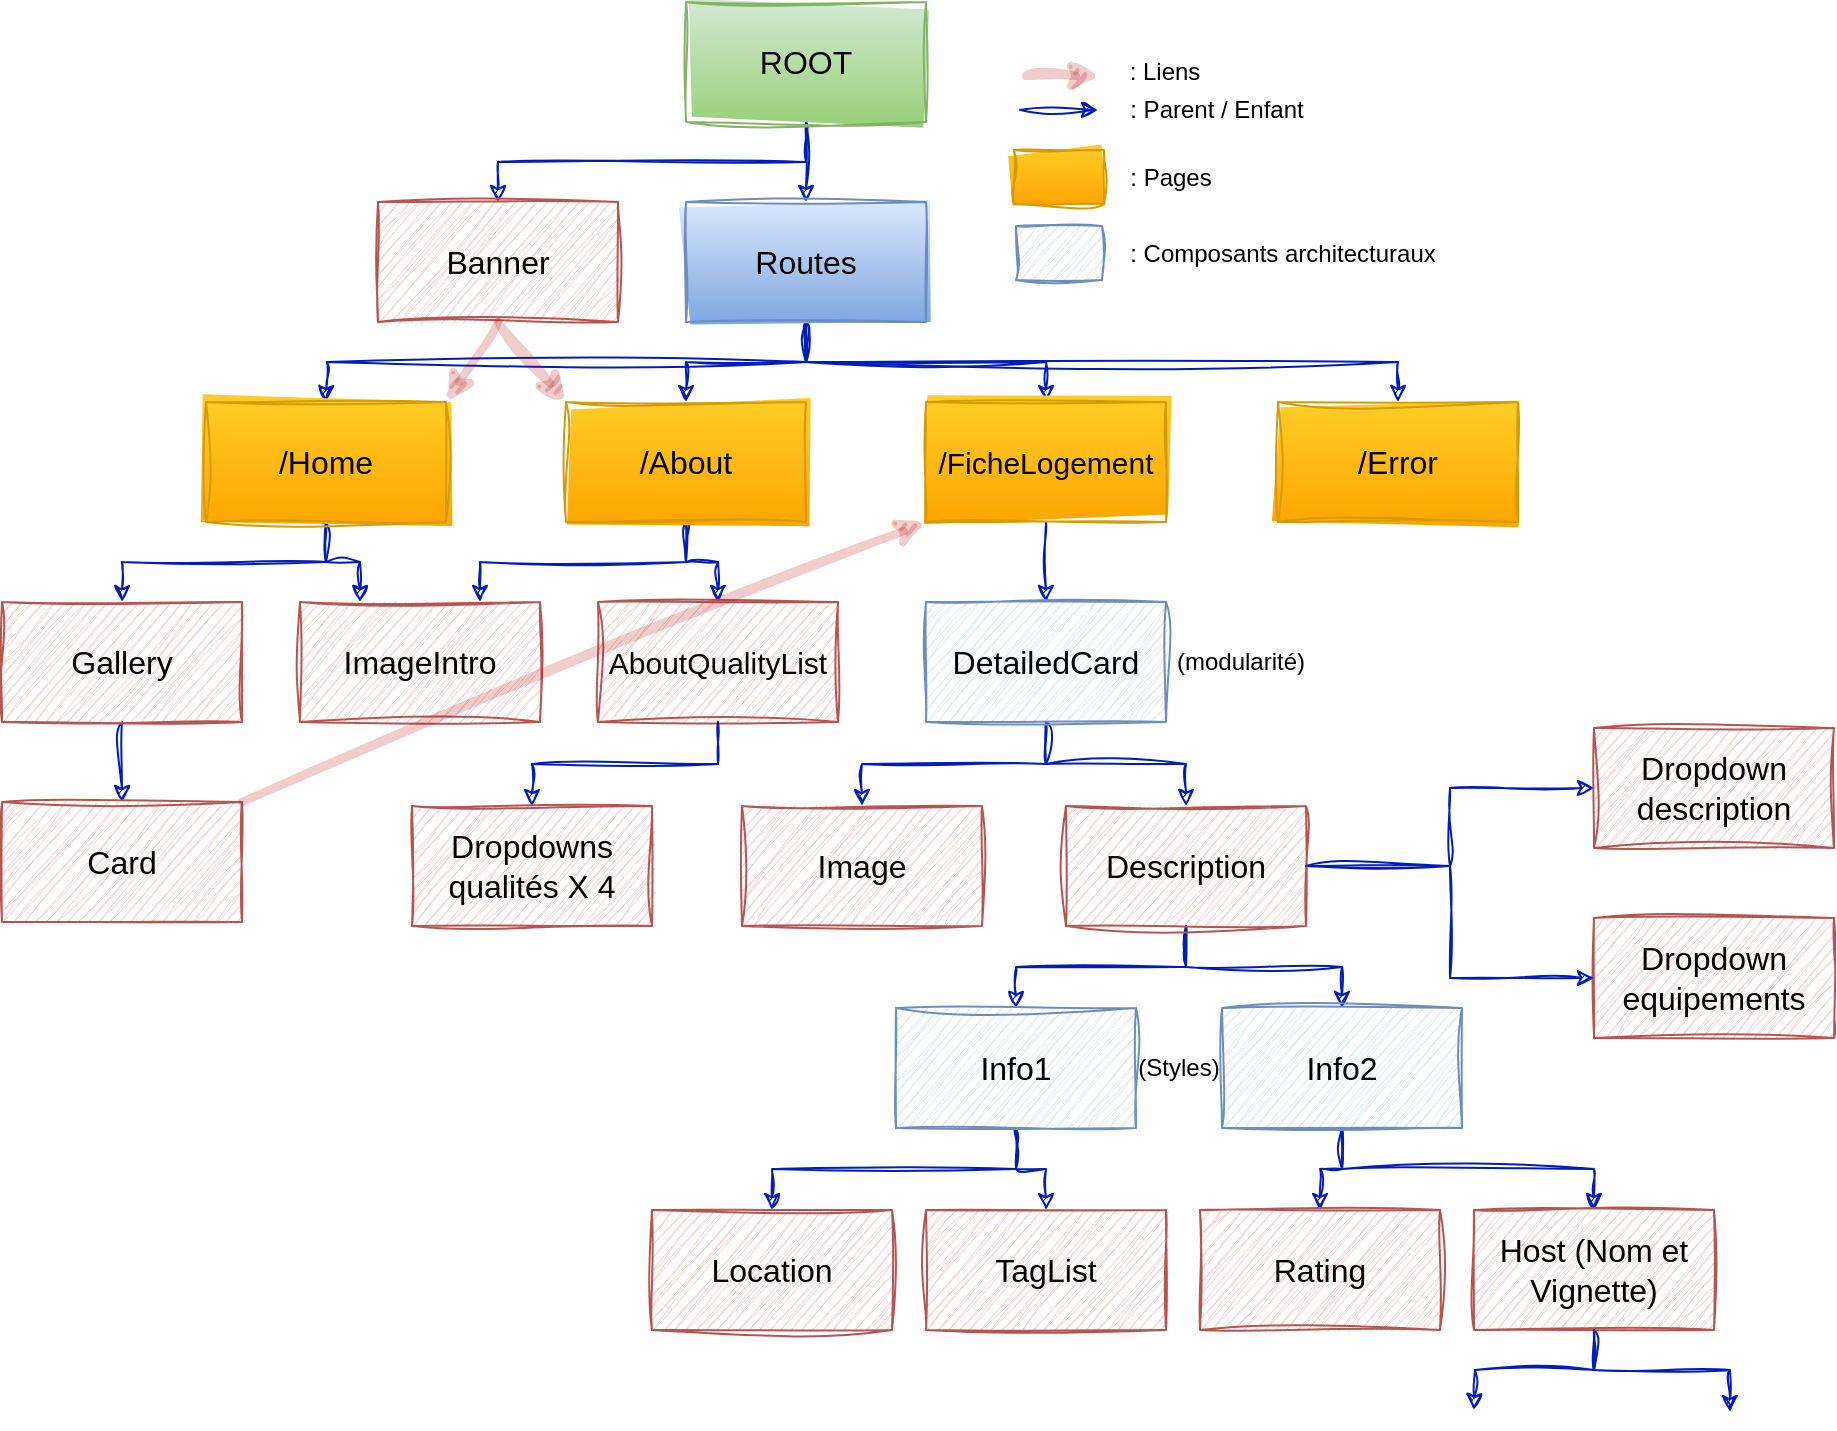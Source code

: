 <mxfile>
    <diagram name="Page-1" id="EvFdWE8hsnzMxmmmiark">
        <mxGraphModel dx="1532" dy="779" grid="0" gridSize="12" guides="1" tooltips="1" connect="1" arrows="1" fold="1" page="1" pageScale="1" pageWidth="1169" pageHeight="1654" background="#ffffff" math="0" shadow="0">
            <root>
                <mxCell id="0"/>
                <mxCell id="1" parent="0"/>
                <mxCell id="7yv135jf1E9UNRWyaEtT-14" style="edgeStyle=orthogonalEdgeStyle;rounded=0;orthogonalLoop=1;jettySize=auto;html=1;exitX=0.5;exitY=1;exitDx=0;exitDy=0;entryX=0.5;entryY=0;entryDx=0;entryDy=0;sketch=1;curveFitting=1;jiggle=2;labelBackgroundColor=none;fontColor=default;fillColor=#0050ef;strokeColor=#001DBC;" parent="1" source="7yv135jf1E9UNRWyaEtT-1" target="7yv135jf1E9UNRWyaEtT-3" edge="1">
                    <mxGeometry relative="1" as="geometry"/>
                </mxCell>
                <mxCell id="7yv135jf1E9UNRWyaEtT-15" style="edgeStyle=orthogonalEdgeStyle;rounded=0;orthogonalLoop=1;jettySize=auto;html=1;exitX=0.5;exitY=1;exitDx=0;exitDy=0;entryX=0.5;entryY=0;entryDx=0;entryDy=0;sketch=1;curveFitting=1;jiggle=2;labelBackgroundColor=none;fontColor=default;fillColor=#0050ef;strokeColor=#001DBC;" parent="1" source="7yv135jf1E9UNRWyaEtT-1" target="7yv135jf1E9UNRWyaEtT-2" edge="1">
                    <mxGeometry relative="1" as="geometry"/>
                </mxCell>
                <mxCell id="7yv135jf1E9UNRWyaEtT-1" value="&lt;font style=&quot;font-size: 16px;&quot; color=&quot;#000000&quot;&gt;ROOT&lt;/font&gt;" style="rounded=0;whiteSpace=wrap;html=1;sketch=1;curveFitting=1;jiggle=2;labelBackgroundColor=none;fillColor=#d5e8d4;strokeColor=#82b366;gradientColor=#97d077;" parent="1" vertex="1">
                    <mxGeometry x="499" y="17" width="120" height="60" as="geometry"/>
                </mxCell>
                <mxCell id="7yv135jf1E9UNRWyaEtT-16" style="edgeStyle=orthogonalEdgeStyle;rounded=0;orthogonalLoop=1;jettySize=auto;html=1;exitX=0.5;exitY=1;exitDx=0;exitDy=0;entryX=0.5;entryY=0;entryDx=0;entryDy=0;sketch=1;curveFitting=1;jiggle=2;labelBackgroundColor=none;fontColor=default;fillColor=#0050ef;strokeColor=#001DBC;" parent="1" source="7yv135jf1E9UNRWyaEtT-2" edge="1">
                    <mxGeometry relative="1" as="geometry">
                        <mxPoint x="319" y="217" as="targetPoint"/>
                    </mxGeometry>
                </mxCell>
                <mxCell id="7yv135jf1E9UNRWyaEtT-17" style="edgeStyle=orthogonalEdgeStyle;rounded=0;orthogonalLoop=1;jettySize=auto;html=1;exitX=0.5;exitY=1;exitDx=0;exitDy=0;entryX=0.5;entryY=0;entryDx=0;entryDy=0;sketch=1;curveFitting=1;jiggle=2;labelBackgroundColor=none;fontColor=default;fillColor=#0050ef;strokeColor=#001DBC;" parent="1" source="7yv135jf1E9UNRWyaEtT-2" target="7yv135jf1E9UNRWyaEtT-4" edge="1">
                    <mxGeometry relative="1" as="geometry"/>
                </mxCell>
                <mxCell id="7yv135jf1E9UNRWyaEtT-18" style="edgeStyle=orthogonalEdgeStyle;rounded=0;orthogonalLoop=1;jettySize=auto;html=1;exitX=0.5;exitY=1;exitDx=0;exitDy=0;entryX=0.5;entryY=0;entryDx=0;entryDy=0;sketch=1;curveFitting=1;jiggle=2;labelBackgroundColor=none;fontColor=default;fillColor=#0050ef;strokeColor=#001DBC;" parent="1" source="7yv135jf1E9UNRWyaEtT-2" target="7yv135jf1E9UNRWyaEtT-6" edge="1">
                    <mxGeometry relative="1" as="geometry"/>
                </mxCell>
                <mxCell id="7yv135jf1E9UNRWyaEtT-20" style="edgeStyle=orthogonalEdgeStyle;rounded=0;orthogonalLoop=1;jettySize=auto;html=1;exitX=0.5;exitY=1;exitDx=0;exitDy=0;sketch=1;curveFitting=1;jiggle=2;labelBackgroundColor=none;fontColor=default;fillColor=#0050ef;strokeColor=#001DBC;" parent="1" source="7yv135jf1E9UNRWyaEtT-2" target="7yv135jf1E9UNRWyaEtT-19" edge="1">
                    <mxGeometry relative="1" as="geometry"/>
                </mxCell>
                <mxCell id="7yv135jf1E9UNRWyaEtT-2" value="&lt;font style=&quot;font-size: 16px;&quot; color=&quot;#000000&quot;&gt;Routes&lt;/font&gt;" style="rounded=0;whiteSpace=wrap;html=1;sketch=1;curveFitting=1;jiggle=2;labelBackgroundColor=none;fillColor=#dae8fc;strokeColor=#6c8ebf;gradientColor=#7ea6e0;" parent="1" vertex="1">
                    <mxGeometry x="499" y="117" width="120" height="60" as="geometry"/>
                </mxCell>
                <mxCell id="7yv135jf1E9UNRWyaEtT-3" value="&lt;font style=&quot;font-size: 16px;&quot; color=&quot;#000000&quot;&gt;Banner&lt;/font&gt;" style="rounded=0;whiteSpace=wrap;html=1;sketch=1;curveFitting=1;jiggle=2;labelBackgroundColor=none;fillColor=#f8cecc;strokeColor=#b85450;" parent="1" vertex="1">
                    <mxGeometry x="345" y="117" width="120" height="60" as="geometry"/>
                </mxCell>
                <mxCell id="7yv135jf1E9UNRWyaEtT-24" style="edgeStyle=orthogonalEdgeStyle;rounded=0;orthogonalLoop=1;jettySize=auto;html=1;exitX=0.5;exitY=1;exitDx=0;exitDy=0;sketch=1;curveFitting=1;jiggle=2;labelBackgroundColor=none;fontColor=default;fillColor=#0050ef;strokeColor=#001DBC;entryX=0.75;entryY=0;entryDx=0;entryDy=0;" parent="1" source="7yv135jf1E9UNRWyaEtT-4" target="7yv135jf1E9UNRWyaEtT-21" edge="1">
                    <mxGeometry relative="1" as="geometry">
                        <mxPoint x="415" y="317" as="targetPoint"/>
                    </mxGeometry>
                </mxCell>
                <mxCell id="7yv135jf1E9UNRWyaEtT-27" style="edgeStyle=orthogonalEdgeStyle;rounded=0;orthogonalLoop=1;jettySize=auto;html=1;exitX=0.5;exitY=1;exitDx=0;exitDy=0;entryX=0.5;entryY=0;entryDx=0;entryDy=0;sketch=1;curveFitting=1;jiggle=2;labelBackgroundColor=none;fontColor=default;fillColor=#0050ef;strokeColor=#001DBC;" parent="1" source="7yv135jf1E9UNRWyaEtT-4" target="7yv135jf1E9UNRWyaEtT-26" edge="1">
                    <mxGeometry relative="1" as="geometry"/>
                </mxCell>
                <mxCell id="7yv135jf1E9UNRWyaEtT-4" value="&lt;font style=&quot;font-size: 16px;&quot; color=&quot;#000000&quot;&gt;/About&lt;/font&gt;" style="rounded=0;whiteSpace=wrap;html=1;sketch=1;curveFitting=1;jiggle=2;labelBackgroundColor=none;fillColor=#ffcd28;strokeColor=#d79b00;gradientColor=#ffa500;" parent="1" vertex="1">
                    <mxGeometry x="439" y="217" width="120" height="60" as="geometry"/>
                </mxCell>
                <mxCell id="7yv135jf1E9UNRWyaEtT-36" style="edgeStyle=orthogonalEdgeStyle;rounded=0;orthogonalLoop=1;jettySize=auto;html=1;exitX=0.5;exitY=1;exitDx=0;exitDy=0;entryX=0.5;entryY=0;entryDx=0;entryDy=0;sketch=1;curveFitting=1;jiggle=2;labelBackgroundColor=none;fontColor=default;fillColor=#0050ef;strokeColor=#001DBC;" parent="1" source="7yv135jf1E9UNRWyaEtT-6" target="7yv135jf1E9UNRWyaEtT-29" edge="1">
                    <mxGeometry relative="1" as="geometry"/>
                </mxCell>
                <mxCell id="7yv135jf1E9UNRWyaEtT-6" value="&lt;font style=&quot;font-size: 15px;&quot; color=&quot;#000000&quot;&gt;/FicheLogement&lt;/font&gt;" style="rounded=0;whiteSpace=wrap;html=1;sketch=1;curveFitting=1;jiggle=2;labelBackgroundColor=none;fillColor=#ffcd28;strokeColor=#d79b00;gradientColor=#ffa500;" parent="1" vertex="1">
                    <mxGeometry x="619" y="217" width="120" height="60" as="geometry"/>
                </mxCell>
                <mxCell id="7yv135jf1E9UNRWyaEtT-19" value="&lt;font style=&quot;font-size: 16px;&quot; color=&quot;#000000&quot;&gt;/Error&lt;/font&gt;" style="rounded=0;whiteSpace=wrap;html=1;sketch=1;curveFitting=1;jiggle=2;labelBackgroundColor=none;fillColor=#ffcd28;strokeColor=#d79b00;gradientColor=#ffa500;" parent="1" vertex="1">
                    <mxGeometry x="795" y="217" width="120" height="60" as="geometry"/>
                </mxCell>
                <mxCell id="7yv135jf1E9UNRWyaEtT-21" value="&lt;font style=&quot;font-size: 16px;&quot; color=&quot;#000000&quot;&gt;ImageIntro&lt;/font&gt;" style="rounded=0;whiteSpace=wrap;html=1;sketch=1;curveFitting=1;jiggle=2;labelBackgroundColor=none;fillColor=#f8cecc;strokeColor=#b85450;" parent="1" vertex="1">
                    <mxGeometry x="306" y="317" width="120" height="60" as="geometry"/>
                </mxCell>
                <mxCell id="5" style="edgeStyle=none;sketch=1;hachureGap=4;jiggle=2;curveFitting=1;html=1;exitX=0.5;exitY=1;exitDx=0;exitDy=0;entryX=0.5;entryY=0;entryDx=0;entryDy=0;fontFamily=Architects Daughter;fontSource=https%3A%2F%2Ffonts.googleapis.com%2Fcss%3Ffamily%3DArchitects%2BDaughter;fontSize=16;fontColor=#000000;strokeColor=#001DBC;" parent="1" source="7yv135jf1E9UNRWyaEtT-22" target="4" edge="1">
                    <mxGeometry relative="1" as="geometry"/>
                </mxCell>
                <mxCell id="7yv135jf1E9UNRWyaEtT-22" value="&lt;font style=&quot;font-size: 16px;&quot; color=&quot;#000000&quot;&gt;Gallery&lt;/font&gt;" style="rounded=0;whiteSpace=wrap;html=1;sketch=1;curveFitting=1;jiggle=2;labelBackgroundColor=none;fillColor=#f8cecc;strokeColor=#b85450;" parent="1" vertex="1">
                    <mxGeometry x="157" y="317" width="120" height="60" as="geometry"/>
                </mxCell>
                <mxCell id="7yv135jf1E9UNRWyaEtT-26" value="&lt;font style=&quot;font-size: 15px;&quot; color=&quot;#000000&quot;&gt;AboutQualityList&lt;/font&gt;" style="rounded=0;whiteSpace=wrap;html=1;sketch=1;curveFitting=1;jiggle=2;labelBackgroundColor=none;fillColor=#f8cecc;strokeColor=#b85450;" parent="1" vertex="1">
                    <mxGeometry x="455" y="317" width="120" height="60" as="geometry"/>
                </mxCell>
                <mxCell id="7yv135jf1E9UNRWyaEtT-38" style="edgeStyle=orthogonalEdgeStyle;rounded=0;orthogonalLoop=1;jettySize=auto;html=1;exitX=0.5;exitY=1;exitDx=0;exitDy=0;entryX=0.5;entryY=0;entryDx=0;entryDy=0;sketch=1;curveFitting=1;jiggle=2;labelBackgroundColor=none;fontColor=default;fillColor=#0050ef;strokeColor=#001DBC;" parent="1" source="7yv135jf1E9UNRWyaEtT-29" target="7yv135jf1E9UNRWyaEtT-31" edge="1">
                    <mxGeometry relative="1" as="geometry"/>
                </mxCell>
                <mxCell id="7yv135jf1E9UNRWyaEtT-39" style="edgeStyle=orthogonalEdgeStyle;rounded=0;orthogonalLoop=1;jettySize=auto;html=1;exitX=0.5;exitY=1;exitDx=0;exitDy=0;entryX=0.5;entryY=0;entryDx=0;entryDy=0;sketch=1;curveFitting=1;jiggle=2;labelBackgroundColor=none;fontColor=default;fillColor=#0050ef;strokeColor=#001DBC;" parent="1" source="7yv135jf1E9UNRWyaEtT-29" target="7yv135jf1E9UNRWyaEtT-30" edge="1">
                    <mxGeometry relative="1" as="geometry"/>
                </mxCell>
                <mxCell id="7yv135jf1E9UNRWyaEtT-29" value="&lt;font style=&quot;font-size: 16px;&quot; color=&quot;#000000&quot;&gt;DetailedCard&lt;/font&gt;" style="rounded=0;whiteSpace=wrap;html=1;sketch=1;curveFitting=1;jiggle=2;labelBackgroundColor=none;fillColor=#dae8fc;strokeColor=#6c8ebf;" parent="1" vertex="1">
                    <mxGeometry x="619" y="317" width="120" height="60" as="geometry"/>
                </mxCell>
                <mxCell id="7yv135jf1E9UNRWyaEtT-46" style="edgeStyle=orthogonalEdgeStyle;rounded=0;sketch=1;hachureGap=4;jiggle=2;curveFitting=1;orthogonalLoop=1;jettySize=auto;html=1;exitX=0.5;exitY=1;exitDx=0;exitDy=0;entryX=0.5;entryY=0;entryDx=0;entryDy=0;fontFamily=Architects Daughter;fontSource=https%3A%2F%2Ffonts.googleapis.com%2Fcss%3Ffamily%3DArchitects%2BDaughter;fillColor=#0050ef;strokeColor=#001DBC;" parent="1" source="7yv135jf1E9UNRWyaEtT-30" target="7yv135jf1E9UNRWyaEtT-41" edge="1">
                    <mxGeometry relative="1" as="geometry"/>
                </mxCell>
                <mxCell id="7yv135jf1E9UNRWyaEtT-47" style="edgeStyle=orthogonalEdgeStyle;rounded=0;sketch=1;hachureGap=4;jiggle=2;curveFitting=1;orthogonalLoop=1;jettySize=auto;html=1;exitX=0.5;exitY=1;exitDx=0;exitDy=0;entryX=0.5;entryY=0;entryDx=0;entryDy=0;fontFamily=Architects Daughter;fontSource=https%3A%2F%2Ffonts.googleapis.com%2Fcss%3Ffamily%3DArchitects%2BDaughter;fillColor=#0050ef;strokeColor=#001DBC;" parent="1" source="7yv135jf1E9UNRWyaEtT-30" target="7yv135jf1E9UNRWyaEtT-40" edge="1">
                    <mxGeometry relative="1" as="geometry"/>
                </mxCell>
                <mxCell id="7yv135jf1E9UNRWyaEtT-30" value="&lt;font style=&quot;font-size: 16px;&quot; color=&quot;#000000&quot;&gt;Description&lt;/font&gt;" style="rounded=0;whiteSpace=wrap;html=1;sketch=1;curveFitting=1;jiggle=2;labelBackgroundColor=none;fillColor=#f8cecc;strokeColor=#b85450;" parent="1" vertex="1">
                    <mxGeometry x="689" y="419" width="120" height="60" as="geometry"/>
                </mxCell>
                <mxCell id="7yv135jf1E9UNRWyaEtT-31" value="&lt;font style=&quot;font-size: 16px;&quot; color=&quot;#000000&quot;&gt;Image&lt;/font&gt;" style="rounded=0;whiteSpace=wrap;html=1;sketch=1;curveFitting=1;jiggle=2;labelBackgroundColor=none;fillColor=#f8cecc;strokeColor=#b85450;" parent="1" vertex="1">
                    <mxGeometry x="527" y="419" width="120" height="60" as="geometry"/>
                </mxCell>
                <mxCell id="7yv135jf1E9UNRWyaEtT-50" style="edgeStyle=orthogonalEdgeStyle;rounded=0;sketch=1;hachureGap=4;jiggle=2;curveFitting=1;orthogonalLoop=1;jettySize=auto;html=1;exitX=0.5;exitY=1;exitDx=0;exitDy=0;entryX=0.5;entryY=0;entryDx=0;entryDy=0;fontFamily=Architects Daughter;fontSource=https%3A%2F%2Ffonts.googleapis.com%2Fcss%3Ffamily%3DArchitects%2BDaughter;fillColor=#0050ef;strokeColor=#001DBC;" parent="1" source="7yv135jf1E9UNRWyaEtT-40" target="7yv135jf1E9UNRWyaEtT-44" edge="1">
                    <mxGeometry relative="1" as="geometry"/>
                </mxCell>
                <mxCell id="7yv135jf1E9UNRWyaEtT-51" style="edgeStyle=orthogonalEdgeStyle;rounded=0;sketch=1;hachureGap=4;jiggle=2;curveFitting=1;orthogonalLoop=1;jettySize=auto;html=1;exitX=0.5;exitY=1;exitDx=0;exitDy=0;entryX=0.5;entryY=0;entryDx=0;entryDy=0;fontFamily=Architects Daughter;fontSource=https%3A%2F%2Ffonts.googleapis.com%2Fcss%3Ffamily%3DArchitects%2BDaughter;fillColor=#0050ef;strokeColor=#001DBC;" parent="1" source="7yv135jf1E9UNRWyaEtT-40" target="7yv135jf1E9UNRWyaEtT-45" edge="1">
                    <mxGeometry relative="1" as="geometry"/>
                </mxCell>
                <mxCell id="7yv135jf1E9UNRWyaEtT-40" value="&lt;font style=&quot;font-size: 16px;&quot; color=&quot;#000000&quot; face=&quot;Helvetica&quot;&gt;Info2&lt;/font&gt;" style="whiteSpace=wrap;html=1;sketch=1;hachureGap=4;jiggle=2;curveFitting=1;fontFamily=Architects Daughter;fontSource=https%3A%2F%2Ffonts.googleapis.com%2Fcss%3Ffamily%3DArchitects%2BDaughter;fillColor=#dae8fc;strokeColor=#6c8ebf;" parent="1" vertex="1">
                    <mxGeometry x="767" y="520" width="120" height="60" as="geometry"/>
                </mxCell>
                <mxCell id="7yv135jf1E9UNRWyaEtT-48" style="edgeStyle=orthogonalEdgeStyle;rounded=0;sketch=1;hachureGap=4;jiggle=2;curveFitting=1;orthogonalLoop=1;jettySize=auto;html=1;exitX=0.5;exitY=1;exitDx=0;exitDy=0;fontFamily=Architects Daughter;fontSource=https%3A%2F%2Ffonts.googleapis.com%2Fcss%3Ffamily%3DArchitects%2BDaughter;fillColor=#0050ef;strokeColor=#001DBC;" parent="1" source="7yv135jf1E9UNRWyaEtT-41" target="7yv135jf1E9UNRWyaEtT-42" edge="1">
                    <mxGeometry relative="1" as="geometry"/>
                </mxCell>
                <mxCell id="7yv135jf1E9UNRWyaEtT-49" style="edgeStyle=orthogonalEdgeStyle;rounded=0;sketch=1;hachureGap=4;jiggle=2;curveFitting=1;orthogonalLoop=1;jettySize=auto;html=1;exitX=0.5;exitY=1;exitDx=0;exitDy=0;entryX=0.5;entryY=0;entryDx=0;entryDy=0;fontFamily=Architects Daughter;fontSource=https%3A%2F%2Ffonts.googleapis.com%2Fcss%3Ffamily%3DArchitects%2BDaughter;fillColor=#0050ef;strokeColor=#001DBC;" parent="1" source="7yv135jf1E9UNRWyaEtT-41" target="7yv135jf1E9UNRWyaEtT-43" edge="1">
                    <mxGeometry relative="1" as="geometry"/>
                </mxCell>
                <mxCell id="7yv135jf1E9UNRWyaEtT-41" value="&lt;font style=&quot;font-size: 16px;&quot; color=&quot;#000000&quot;&gt;Info1&lt;/font&gt;" style="whiteSpace=wrap;html=1;sketch=1;hachureGap=4;jiggle=2;curveFitting=1;fontFamily=Helvetica;fillColor=#dae8fc;strokeColor=#6c8ebf;" parent="1" vertex="1">
                    <mxGeometry x="604" y="520" width="120" height="60" as="geometry"/>
                </mxCell>
                <mxCell id="7yv135jf1E9UNRWyaEtT-42" value="&lt;font style=&quot;font-size: 16px;&quot; color=&quot;#000000&quot; face=&quot;Helvetica&quot;&gt;Location&lt;/font&gt;" style="rounded=0;whiteSpace=wrap;html=1;sketch=1;hachureGap=4;jiggle=2;curveFitting=1;fontFamily=Architects Daughter;fontSource=https%3A%2F%2Ffonts.googleapis.com%2Fcss%3Ffamily%3DArchitects%2BDaughter;fillColor=#f8cecc;strokeColor=#b85450;" parent="1" vertex="1">
                    <mxGeometry x="482" y="621" width="120" height="60" as="geometry"/>
                </mxCell>
                <mxCell id="7yv135jf1E9UNRWyaEtT-43" value="&lt;font style=&quot;font-size: 16px;&quot; color=&quot;#000000&quot; face=&quot;Helvetica&quot;&gt;TagList&lt;/font&gt;" style="rounded=0;whiteSpace=wrap;html=1;sketch=1;hachureGap=4;jiggle=2;curveFitting=1;fontFamily=Architects Daughter;fontSource=https%3A%2F%2Ffonts.googleapis.com%2Fcss%3Ffamily%3DArchitects%2BDaughter;fillColor=#f8cecc;strokeColor=#b85450;" parent="1" vertex="1">
                    <mxGeometry x="619" y="621" width="120" height="60" as="geometry"/>
                </mxCell>
                <mxCell id="7yv135jf1E9UNRWyaEtT-44" value="&lt;font style=&quot;font-size: 16px;&quot; color=&quot;#000000&quot; face=&quot;Helvetica&quot;&gt;Rating&lt;/font&gt;" style="rounded=0;whiteSpace=wrap;html=1;sketch=1;hachureGap=4;jiggle=2;curveFitting=1;fontFamily=Architects Daughter;fontSource=https%3A%2F%2Ffonts.googleapis.com%2Fcss%3Ffamily%3DArchitects%2BDaughter;fillColor=#f8cecc;strokeColor=#b85450;" parent="1" vertex="1">
                    <mxGeometry x="756" y="621" width="120" height="60" as="geometry"/>
                </mxCell>
                <mxCell id="7yv135jf1E9UNRWyaEtT-45" value="&lt;font style=&quot;font-size: 16px;&quot; color=&quot;#000000&quot; face=&quot;Helvetica&quot;&gt;Host (Nom et Vignette)&lt;/font&gt;" style="rounded=0;whiteSpace=wrap;html=1;sketch=1;hachureGap=4;jiggle=2;curveFitting=1;fontFamily=Architects Daughter;fontSource=https%3A%2F%2Ffonts.googleapis.com%2Fcss%3Ffamily%3DArchitects%2BDaughter;fillColor=#f8cecc;strokeColor=#b85450;" parent="1" vertex="1">
                    <mxGeometry x="893" y="621" width="120" height="60" as="geometry"/>
                </mxCell>
                <mxCell id="7yv135jf1E9UNRWyaEtT-53" style="edgeStyle=orthogonalEdgeStyle;rounded=0;sketch=1;hachureGap=4;jiggle=2;curveFitting=1;orthogonalLoop=1;jettySize=auto;html=1;exitX=0.5;exitY=1;exitDx=0;exitDy=0;entryX=0.5;entryY=0;entryDx=0;entryDy=0;fontFamily=Architects Daughter;fontSource=https%3A%2F%2Ffonts.googleapis.com%2Fcss%3Ffamily%3DArchitects%2BDaughter;fillColor=#0050ef;strokeColor=#001DBC;" parent="1" source="7yv135jf1E9UNRWyaEtT-52" target="7yv135jf1E9UNRWyaEtT-22" edge="1">
                    <mxGeometry relative="1" as="geometry"/>
                </mxCell>
                <mxCell id="7yv135jf1E9UNRWyaEtT-54" style="edgeStyle=orthogonalEdgeStyle;rounded=0;sketch=1;hachureGap=4;jiggle=2;curveFitting=1;orthogonalLoop=1;jettySize=auto;html=1;exitX=0.5;exitY=1;exitDx=0;exitDy=0;entryX=0.25;entryY=0;entryDx=0;entryDy=0;fontFamily=Architects Daughter;fontSource=https%3A%2F%2Ffonts.googleapis.com%2Fcss%3Ffamily%3DArchitects%2BDaughter;fillColor=#0050ef;strokeColor=#001DBC;" parent="1" source="7yv135jf1E9UNRWyaEtT-52" target="7yv135jf1E9UNRWyaEtT-21" edge="1">
                    <mxGeometry relative="1" as="geometry"/>
                </mxCell>
                <mxCell id="7yv135jf1E9UNRWyaEtT-52" value="&lt;font style=&quot;font-size: 16px;&quot; color=&quot;#000000&quot;&gt;/Home&lt;/font&gt;" style="rounded=0;whiteSpace=wrap;html=1;sketch=1;curveFitting=1;jiggle=2;labelBackgroundColor=none;fillColor=#ffcd28;strokeColor=#d79b00;gradientColor=#ffa500;" parent="1" vertex="1">
                    <mxGeometry x="259" y="217" width="120" height="60" as="geometry"/>
                </mxCell>
                <mxCell id="4" value="&lt;font style=&quot;font-size: 16px;&quot; color=&quot;#000000&quot;&gt;Card&lt;/font&gt;" style="rounded=0;whiteSpace=wrap;html=1;sketch=1;curveFitting=1;jiggle=2;labelBackgroundColor=none;fillColor=#f8cecc;strokeColor=#b85450;" parent="1" vertex="1">
                    <mxGeometry x="157" y="417" width="120" height="60" as="geometry"/>
                </mxCell>
                <mxCell id="7" value="" style="endArrow=classic;html=1;sketch=1;hachureGap=4;jiggle=2;curveFitting=1;strokeColor=#B20000;fontFamily=Architects Daughter;fontSource=https%3A%2F%2Ffonts.googleapis.com%2Fcss%3Ffamily%3DArchitects%2BDaughter;fontSize=16;fontColor=#000000;exitX=1;exitY=0;exitDx=0;exitDy=0;entryX=0;entryY=1;entryDx=0;entryDy=0;fillColor=#e51400;opacity=20;strokeWidth=4;" parent="1" source="4" target="7yv135jf1E9UNRWyaEtT-6" edge="1">
                    <mxGeometry relative="1" as="geometry">
                        <mxPoint x="316" y="491" as="sourcePoint"/>
                        <mxPoint x="416" y="491" as="targetPoint"/>
                    </mxGeometry>
                </mxCell>
                <mxCell id="10" value="" style="endArrow=classic;html=1;sketch=1;hachureGap=4;jiggle=2;curveFitting=1;strokeColor=#B20000;fontFamily=Architects Daughter;fontSource=https%3A%2F%2Ffonts.googleapis.com%2Fcss%3Ffamily%3DArchitects%2BDaughter;fontSize=16;fontColor=#000000;exitX=0.5;exitY=1;exitDx=0;exitDy=0;entryX=1;entryY=0;entryDx=0;entryDy=0;fillColor=#e51400;strokeWidth=4;opacity=20;" parent="1" source="7yv135jf1E9UNRWyaEtT-3" target="7yv135jf1E9UNRWyaEtT-52" edge="1">
                    <mxGeometry relative="1" as="geometry">
                        <mxPoint x="365" y="481" as="sourcePoint"/>
                        <mxPoint x="465" y="481" as="targetPoint"/>
                        <Array as="points"/>
                    </mxGeometry>
                </mxCell>
                <mxCell id="11" value="" style="endArrow=classic;html=1;sketch=1;hachureGap=4;jiggle=2;curveFitting=1;strokeColor=#B20000;fontFamily=Architects Daughter;fontSource=https%3A%2F%2Ffonts.googleapis.com%2Fcss%3Ffamily%3DArchitects%2BDaughter;fontSize=16;fontColor=#000000;exitX=0.5;exitY=1;exitDx=0;exitDy=0;entryX=0;entryY=0;entryDx=0;entryDy=0;fillColor=#e51400;strokeWidth=4;opacity=20;" parent="1" source="7yv135jf1E9UNRWyaEtT-3" target="7yv135jf1E9UNRWyaEtT-4" edge="1">
                    <mxGeometry relative="1" as="geometry">
                        <mxPoint x="417" y="189" as="sourcePoint"/>
                        <mxPoint x="391" y="229" as="targetPoint"/>
                        <Array as="points"/>
                    </mxGeometry>
                </mxCell>
                <mxCell id="13" value="&lt;font style=&quot;font-size: 16px;&quot; color=&quot;#000000&quot; face=&quot;Helvetica&quot;&gt;Dropdown description&lt;/font&gt;" style="rounded=0;whiteSpace=wrap;html=1;sketch=1;hachureGap=4;jiggle=2;curveFitting=1;fontFamily=Architects Daughter;fontSource=https%3A%2F%2Ffonts.googleapis.com%2Fcss%3Ffamily%3DArchitects%2BDaughter;fillColor=#f8cecc;strokeColor=#b85450;" parent="1" vertex="1">
                    <mxGeometry x="953" y="380" width="120" height="60" as="geometry"/>
                </mxCell>
                <mxCell id="14" value="&lt;font style=&quot;font-size: 16px;&quot; color=&quot;#000000&quot; face=&quot;Helvetica&quot;&gt;Dropdown equipements&lt;/font&gt;" style="rounded=0;whiteSpace=wrap;html=1;sketch=1;hachureGap=4;jiggle=2;curveFitting=1;fontFamily=Architects Daughter;fontSource=https%3A%2F%2Ffonts.googleapis.com%2Fcss%3Ffamily%3DArchitects%2BDaughter;fillColor=#f8cecc;strokeColor=#b85450;" parent="1" vertex="1">
                    <mxGeometry x="953" y="475" width="120" height="60" as="geometry"/>
                </mxCell>
                <mxCell id="16" style="edgeStyle=orthogonalEdgeStyle;rounded=0;sketch=1;hachureGap=4;jiggle=2;curveFitting=1;orthogonalLoop=1;jettySize=auto;html=1;exitX=1;exitY=0.5;exitDx=0;exitDy=0;fontFamily=Architects Daughter;fontSource=https%3A%2F%2Ffonts.googleapis.com%2Fcss%3Ffamily%3DArchitects%2BDaughter;fillColor=#0050ef;strokeColor=#001DBC;" parent="1" source="7yv135jf1E9UNRWyaEtT-30" target="13" edge="1">
                    <mxGeometry relative="1" as="geometry">
                        <mxPoint x="828" y="349" as="sourcePoint"/>
                        <mxPoint x="906" y="390" as="targetPoint"/>
                    </mxGeometry>
                </mxCell>
                <mxCell id="18" style="edgeStyle=orthogonalEdgeStyle;rounded=0;sketch=1;hachureGap=4;jiggle=2;curveFitting=1;orthogonalLoop=1;jettySize=auto;html=1;exitX=1;exitY=0.5;exitDx=0;exitDy=0;entryX=0;entryY=0.5;entryDx=0;entryDy=0;fontFamily=Architects Daughter;fontSource=https%3A%2F%2Ffonts.googleapis.com%2Fcss%3Ffamily%3DArchitects%2BDaughter;fillColor=#0050ef;strokeColor=#001DBC;" parent="1" source="7yv135jf1E9UNRWyaEtT-30" target="14" edge="1">
                    <mxGeometry relative="1" as="geometry">
                        <mxPoint x="837" y="477" as="sourcePoint"/>
                        <mxPoint x="915" y="518" as="targetPoint"/>
                    </mxGeometry>
                </mxCell>
                <mxCell id="19" value="&lt;font style=&quot;font-size: 16px;&quot; color=&quot;#000000&quot; face=&quot;Helvetica&quot;&gt;Dropdowns qualités X 4&lt;/font&gt;" style="rounded=0;whiteSpace=wrap;html=1;sketch=1;hachureGap=4;jiggle=2;curveFitting=1;fontFamily=Architects Daughter;fontSource=https%3A%2F%2Ffonts.googleapis.com%2Fcss%3Ffamily%3DArchitects%2BDaughter;fillColor=#f8cecc;strokeColor=#b85450;" parent="1" vertex="1">
                    <mxGeometry x="362" y="419" width="120" height="60" as="geometry"/>
                </mxCell>
                <mxCell id="21" style="edgeStyle=orthogonalEdgeStyle;rounded=0;sketch=1;hachureGap=4;jiggle=2;curveFitting=1;orthogonalLoop=1;jettySize=auto;html=1;exitX=0.5;exitY=1;exitDx=0;exitDy=0;fontFamily=Architects Daughter;fontSource=https%3A%2F%2Ffonts.googleapis.com%2Fcss%3Ffamily%3DArchitects%2BDaughter;fillColor=#0050ef;strokeColor=#001DBC;entryX=0.5;entryY=0;entryDx=0;entryDy=0;" parent="1" source="7yv135jf1E9UNRWyaEtT-26" target="19" edge="1">
                    <mxGeometry relative="1" as="geometry">
                        <mxPoint x="290" y="592" as="sourcePoint"/>
                        <mxPoint x="434" y="553" as="targetPoint"/>
                    </mxGeometry>
                </mxCell>
                <mxCell id="22" style="edgeStyle=orthogonalEdgeStyle;rounded=0;orthogonalLoop=1;jettySize=auto;html=1;exitX=0.5;exitY=1;exitDx=0;exitDy=0;sketch=1;curveFitting=1;jiggle=2;labelBackgroundColor=none;fontColor=default;fillColor=#0050ef;strokeColor=#001DBC;" parent="1" source="7yv135jf1E9UNRWyaEtT-45" edge="1">
                    <mxGeometry relative="1" as="geometry">
                        <mxPoint x="869" y="758" as="sourcePoint"/>
                        <mxPoint x="893" y="721" as="targetPoint"/>
                    </mxGeometry>
                </mxCell>
                <mxCell id="27" style="edgeStyle=orthogonalEdgeStyle;rounded=0;orthogonalLoop=1;jettySize=auto;html=1;exitX=0.5;exitY=1;exitDx=0;exitDy=0;sketch=1;curveFitting=1;jiggle=2;labelBackgroundColor=none;fontColor=default;fillColor=#0050ef;strokeColor=#001DBC;" parent="1" source="7yv135jf1E9UNRWyaEtT-45" edge="1">
                    <mxGeometry relative="1" as="geometry">
                        <mxPoint x="1001" y="729" as="sourcePoint"/>
                        <mxPoint x="1021" y="722" as="targetPoint"/>
                        <Array as="points">
                            <mxPoint x="953" y="701"/>
                            <mxPoint x="1021" y="701"/>
                        </Array>
                    </mxGeometry>
                </mxCell>
                <mxCell id="28" value="&lt;font color=&quot;#000000&quot;&gt;(modularité)&lt;/font&gt;" style="text;html=1;align=center;verticalAlign=middle;resizable=0;points=[];autosize=1;strokeColor=none;fillColor=none;" vertex="1" parent="1">
                    <mxGeometry x="735" y="334" width="82" height="26" as="geometry"/>
                </mxCell>
                <mxCell id="29" value="&lt;font color=&quot;#000000&quot;&gt;(Styles)&lt;/font&gt;" style="text;html=1;align=center;verticalAlign=middle;resizable=0;points=[];autosize=1;strokeColor=none;fillColor=none;" vertex="1" parent="1">
                    <mxGeometry x="715" y="537" width="59" height="26" as="geometry"/>
                </mxCell>
                <mxCell id="30" value="" style="endArrow=classic;html=1;sketch=1;hachureGap=4;jiggle=2;curveFitting=1;strokeColor=#B20000;fontFamily=Architects Daughter;fontSource=https%3A%2F%2Ffonts.googleapis.com%2Fcss%3Ffamily%3DArchitects%2BDaughter;fontSize=16;fontColor=#000000;exitX=0.5;exitY=1;exitDx=0;exitDy=0;fillColor=#e51400;strokeWidth=4;opacity=20;" edge="1" parent="1">
                    <mxGeometry relative="1" as="geometry">
                        <mxPoint x="669" y="54" as="sourcePoint"/>
                        <mxPoint x="706" y="54" as="targetPoint"/>
                        <Array as="points"/>
                    </mxGeometry>
                </mxCell>
                <mxCell id="32" value=": Liens" style="text;html=1;align=center;verticalAlign=middle;resizable=0;points=[];autosize=1;strokeColor=none;fillColor=none;fontColor=#000000;" vertex="1" parent="1">
                    <mxGeometry x="711" y="39" width="53" height="26" as="geometry"/>
                </mxCell>
                <mxCell id="33" value="" style="rounded=0;whiteSpace=wrap;html=1;sketch=1;curveFitting=1;jiggle=2;labelBackgroundColor=none;fillColor=#ffcd28;strokeColor=#d79b00;gradientColor=#ffa500;" vertex="1" parent="1">
                    <mxGeometry x="663" y="91" width="45" height="27" as="geometry"/>
                </mxCell>
                <mxCell id="35" value=": Pages" style="text;html=1;align=center;verticalAlign=middle;resizable=0;points=[];autosize=1;strokeColor=none;fillColor=none;fontColor=#000000;" vertex="1" parent="1">
                    <mxGeometry x="711" y="91.5" width="59" height="26" as="geometry"/>
                </mxCell>
                <mxCell id="36" style="edgeStyle=orthogonalEdgeStyle;rounded=0;orthogonalLoop=1;jettySize=auto;html=1;exitX=0.5;exitY=1;exitDx=0;exitDy=0;sketch=1;curveFitting=1;jiggle=2;labelBackgroundColor=none;fontColor=default;fillColor=#0050ef;strokeColor=#001DBC;" edge="1" parent="1">
                    <mxGeometry relative="1" as="geometry">
                        <mxPoint x="666" y="71.02" as="sourcePoint"/>
                        <mxPoint x="705" y="71.02" as="targetPoint"/>
                        <Array as="points">
                            <mxPoint x="702" y="71.02"/>
                            <mxPoint x="702" y="71.02"/>
                        </Array>
                    </mxGeometry>
                </mxCell>
                <mxCell id="37" value=": Parent / Enfant" style="text;html=1;align=center;verticalAlign=middle;resizable=0;points=[];autosize=1;strokeColor=none;fillColor=none;fontColor=#000000;" vertex="1" parent="1">
                    <mxGeometry x="711" y="58" width="105" height="26" as="geometry"/>
                </mxCell>
                <mxCell id="39" value="" style="rounded=0;whiteSpace=wrap;html=1;sketch=1;curveFitting=1;jiggle=2;labelBackgroundColor=none;fillColor=#dae8fc;strokeColor=#6c8ebf;" vertex="1" parent="1">
                    <mxGeometry x="664" y="129" width="43" height="27" as="geometry"/>
                </mxCell>
                <mxCell id="40" value=": Composants architecturaux" style="text;html=1;align=center;verticalAlign=middle;resizable=0;points=[];autosize=1;strokeColor=none;fillColor=none;fontColor=#000000;" vertex="1" parent="1">
                    <mxGeometry x="711" y="130" width="171" height="26" as="geometry"/>
                </mxCell>
            </root>
        </mxGraphModel>
    </diagram>
</mxfile>